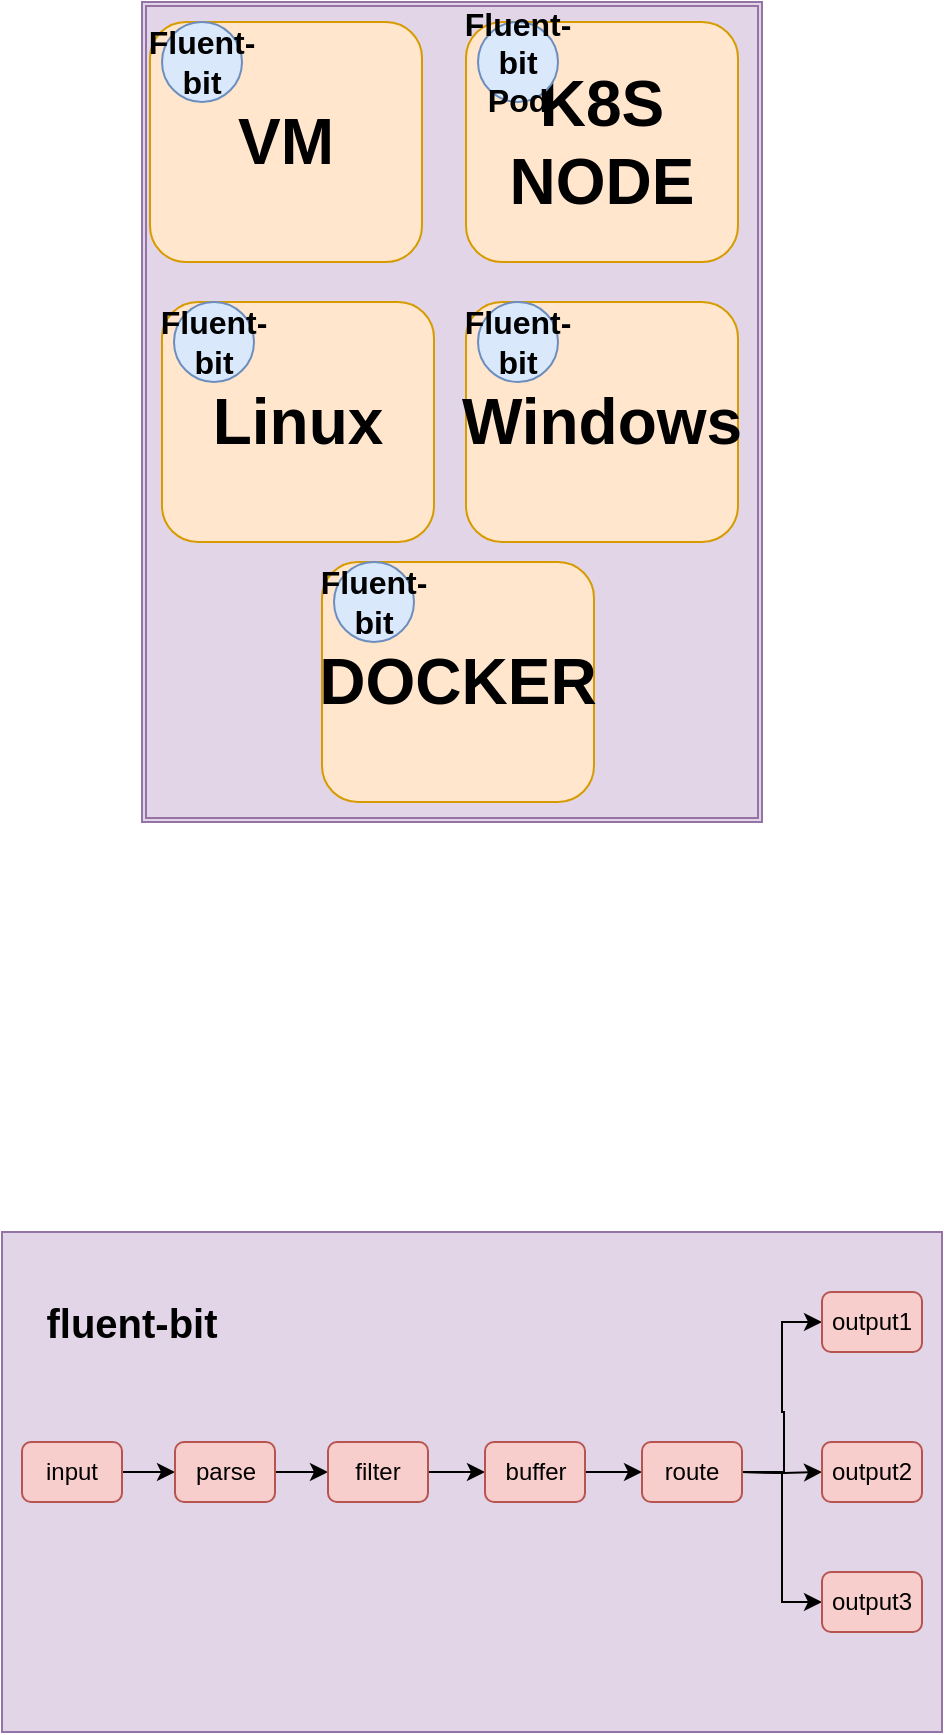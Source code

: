 <mxfile version="10.5.3" type="github"><diagram id="j2jiTDXL6wPrdQski3YU" name="Page-1"><mxGraphModel dx="1394" dy="764" grid="1" gridSize="10" guides="1" tooltips="1" connect="1" arrows="1" fold="1" page="1" pageScale="1" pageWidth="827" pageHeight="1169" math="0" shadow="0"><root><mxCell id="0"/><mxCell id="1" parent="0"/><mxCell id="vN4Pkr4Ei71GHaNhPRWM-37" value="" style="shape=ext;double=1;rounded=0;whiteSpace=wrap;html=1;fillColor=#e1d5e7;strokeColor=#9673a6;" vertex="1" parent="1"><mxGeometry x="240" y="135" width="310" height="410" as="geometry"/></mxCell><mxCell id="vN4Pkr4Ei71GHaNhPRWM-27" value="&lt;b&gt;&lt;font style=&quot;font-size: 32px&quot;&gt;VM&lt;/font&gt;&lt;/b&gt;" style="rounded=1;whiteSpace=wrap;html=1;fillColor=#ffe6cc;strokeColor=#d79b00;" vertex="1" parent="1"><mxGeometry x="244" y="145" width="136" height="120" as="geometry"/></mxCell><mxCell id="vN4Pkr4Ei71GHaNhPRWM-24" value="" style="rounded=0;whiteSpace=wrap;html=1;fillColor=#e1d5e7;strokeColor=#9673a6;" vertex="1" parent="1"><mxGeometry x="170" y="750" width="470" height="250" as="geometry"/></mxCell><mxCell id="vN4Pkr4Ei71GHaNhPRWM-19" style="edgeStyle=orthogonalEdgeStyle;rounded=0;orthogonalLoop=1;jettySize=auto;html=1;exitX=1;exitY=0.5;exitDx=0;exitDy=0;entryX=0;entryY=0.5;entryDx=0;entryDy=0;" edge="1" parent="1" source="vN4Pkr4Ei71GHaNhPRWM-1" target="vN4Pkr4Ei71GHaNhPRWM-2"><mxGeometry relative="1" as="geometry"/></mxCell><mxCell id="vN4Pkr4Ei71GHaNhPRWM-1" value="input" style="rounded=1;whiteSpace=wrap;html=1;fillColor=#f8cecc;strokeColor=#b85450;" vertex="1" parent="1"><mxGeometry x="180" y="855" width="50" height="30" as="geometry"/></mxCell><mxCell id="vN4Pkr4Ei71GHaNhPRWM-20" style="edgeStyle=orthogonalEdgeStyle;rounded=0;orthogonalLoop=1;jettySize=auto;html=1;exitX=1;exitY=0.5;exitDx=0;exitDy=0;entryX=0;entryY=0.5;entryDx=0;entryDy=0;" edge="1" parent="1" source="vN4Pkr4Ei71GHaNhPRWM-2" target="vN4Pkr4Ei71GHaNhPRWM-3"><mxGeometry relative="1" as="geometry"/></mxCell><mxCell id="vN4Pkr4Ei71GHaNhPRWM-2" value="parse" style="rounded=1;whiteSpace=wrap;html=1;fillColor=#f8cecc;strokeColor=#b85450;" vertex="1" parent="1"><mxGeometry x="256.5" y="855" width="50" height="30" as="geometry"/></mxCell><mxCell id="vN4Pkr4Ei71GHaNhPRWM-22" style="edgeStyle=orthogonalEdgeStyle;rounded=0;orthogonalLoop=1;jettySize=auto;html=1;exitX=1;exitY=0.5;exitDx=0;exitDy=0;entryX=0;entryY=0.5;entryDx=0;entryDy=0;" edge="1" parent="1" source="vN4Pkr4Ei71GHaNhPRWM-3" target="vN4Pkr4Ei71GHaNhPRWM-4"><mxGeometry relative="1" as="geometry"/></mxCell><mxCell id="vN4Pkr4Ei71GHaNhPRWM-3" value="filter" style="rounded=1;whiteSpace=wrap;html=1;fillColor=#f8cecc;strokeColor=#b85450;" vertex="1" parent="1"><mxGeometry x="333" y="855" width="50" height="30" as="geometry"/></mxCell><mxCell id="vN4Pkr4Ei71GHaNhPRWM-23" style="edgeStyle=orthogonalEdgeStyle;rounded=0;orthogonalLoop=1;jettySize=auto;html=1;exitX=1;exitY=0.5;exitDx=0;exitDy=0;entryX=0;entryY=0.5;entryDx=0;entryDy=0;" edge="1" parent="1" source="vN4Pkr4Ei71GHaNhPRWM-4" target="vN4Pkr4Ei71GHaNhPRWM-5"><mxGeometry relative="1" as="geometry"/></mxCell><mxCell id="vN4Pkr4Ei71GHaNhPRWM-4" value="buffer" style="rounded=1;whiteSpace=wrap;html=1;fillColor=#f8cecc;strokeColor=#b85450;" vertex="1" parent="1"><mxGeometry x="411.5" y="855" width="50" height="30" as="geometry"/></mxCell><mxCell id="vN4Pkr4Ei71GHaNhPRWM-10" value="" style="edgeStyle=orthogonalEdgeStyle;rounded=0;orthogonalLoop=1;jettySize=auto;html=1;" edge="1" parent="1" target="vN4Pkr4Ei71GHaNhPRWM-7"><mxGeometry relative="1" as="geometry"><mxPoint x="540" y="870" as="sourcePoint"/></mxGeometry></mxCell><mxCell id="vN4Pkr4Ei71GHaNhPRWM-11" style="edgeStyle=orthogonalEdgeStyle;rounded=0;orthogonalLoop=1;jettySize=auto;html=1;exitX=1;exitY=0.5;exitDx=0;exitDy=0;entryX=0;entryY=0.5;entryDx=0;entryDy=0;" edge="1" parent="1" target="vN4Pkr4Ei71GHaNhPRWM-8"><mxGeometry relative="1" as="geometry"><mxPoint x="540" y="870" as="sourcePoint"/></mxGeometry></mxCell><mxCell id="vN4Pkr4Ei71GHaNhPRWM-12" style="edgeStyle=orthogonalEdgeStyle;rounded=0;orthogonalLoop=1;jettySize=auto;html=1;exitX=1;exitY=0.5;exitDx=0;exitDy=0;entryX=0;entryY=0.5;entryDx=0;entryDy=0;exitPerimeter=0;" edge="1" parent="1" source="vN4Pkr4Ei71GHaNhPRWM-5" target="vN4Pkr4Ei71GHaNhPRWM-6"><mxGeometry relative="1" as="geometry"><mxPoint x="540" y="870" as="sourcePoint"/></mxGeometry></mxCell><mxCell id="vN4Pkr4Ei71GHaNhPRWM-5" value="route" style="rounded=1;whiteSpace=wrap;html=1;fillColor=#f8cecc;strokeColor=#b85450;" vertex="1" parent="1"><mxGeometry x="490" y="855" width="50" height="30" as="geometry"/></mxCell><mxCell id="vN4Pkr4Ei71GHaNhPRWM-6" value="output3" style="rounded=1;whiteSpace=wrap;html=1;fillColor=#f8cecc;strokeColor=#b85450;" vertex="1" parent="1"><mxGeometry x="580" y="920" width="50" height="30" as="geometry"/></mxCell><mxCell id="vN4Pkr4Ei71GHaNhPRWM-7" value="output2" style="rounded=1;whiteSpace=wrap;html=1;fillColor=#f8cecc;strokeColor=#b85450;" vertex="1" parent="1"><mxGeometry x="580" y="855" width="50" height="30" as="geometry"/></mxCell><mxCell id="vN4Pkr4Ei71GHaNhPRWM-8" value="output1" style="rounded=1;whiteSpace=wrap;html=1;fillColor=#f8cecc;strokeColor=#b85450;" vertex="1" parent="1"><mxGeometry x="580" y="780" width="50" height="30" as="geometry"/></mxCell><mxCell id="vN4Pkr4Ei71GHaNhPRWM-25" value="&lt;b&gt;&lt;font style=&quot;font-size: 20px&quot;&gt;fluent-bit&lt;/font&gt;&lt;/b&gt;" style="text;html=1;strokeColor=none;fillColor=none;align=center;verticalAlign=middle;whiteSpace=wrap;rounded=0;" vertex="1" parent="1"><mxGeometry x="190" y="770" width="90" height="50" as="geometry"/></mxCell><mxCell id="vN4Pkr4Ei71GHaNhPRWM-26" value="&lt;b style=&quot;font-size: 16px&quot;&gt;Fluent-bit&lt;/b&gt;&lt;br&gt;" style="ellipse;whiteSpace=wrap;html=1;aspect=fixed;fillColor=#dae8fc;strokeColor=#6c8ebf;" vertex="1" parent="1"><mxGeometry x="250" y="145" width="40" height="40" as="geometry"/></mxCell><mxCell id="vN4Pkr4Ei71GHaNhPRWM-29" value="&lt;b&gt;&lt;font style=&quot;font-size: 32px&quot;&gt;K8S&lt;br&gt;NODE&lt;/font&gt;&lt;/b&gt;" style="rounded=1;whiteSpace=wrap;html=1;fillColor=#ffe6cc;strokeColor=#d79b00;" vertex="1" parent="1"><mxGeometry x="402" y="145" width="136" height="120" as="geometry"/></mxCell><mxCell id="vN4Pkr4Ei71GHaNhPRWM-30" value="&lt;font style=&quot;font-size: 16px&quot;&gt;&lt;b&gt;Fluent-&lt;font style=&quot;font-size: 16px&quot;&gt;bit&lt;br&gt;&lt;/font&gt;&lt;/b&gt;&lt;b&gt;&lt;font style=&quot;font-size: 16px&quot;&gt;Pod&lt;/font&gt;&lt;/b&gt;&lt;/font&gt;&lt;br&gt;" style="ellipse;whiteSpace=wrap;html=1;aspect=fixed;fillColor=#dae8fc;strokeColor=#6c8ebf;" vertex="1" parent="1"><mxGeometry x="408" y="145" width="40" height="40" as="geometry"/></mxCell><mxCell id="vN4Pkr4Ei71GHaNhPRWM-31" value="&lt;span style=&quot;font-size: 32px&quot;&gt;&lt;b&gt;DOCKER&lt;/b&gt;&lt;/span&gt;&lt;br&gt;" style="rounded=1;whiteSpace=wrap;html=1;fillColor=#ffe6cc;strokeColor=#d79b00;" vertex="1" parent="1"><mxGeometry x="330" y="415" width="136" height="120" as="geometry"/></mxCell><mxCell id="vN4Pkr4Ei71GHaNhPRWM-32" value="&lt;font style=&quot;font-size: 16px&quot;&gt;&lt;b&gt;Fluent-&lt;font style=&quot;font-size: 16px&quot;&gt;bit&lt;/font&gt;&lt;/b&gt;&lt;/font&gt;&lt;br&gt;" style="ellipse;whiteSpace=wrap;html=1;aspect=fixed;fillColor=#dae8fc;strokeColor=#6c8ebf;" vertex="1" parent="1"><mxGeometry x="336" y="415" width="40" height="40" as="geometry"/></mxCell><mxCell id="vN4Pkr4Ei71GHaNhPRWM-33" value="&lt;span style=&quot;font-size: 32px&quot;&gt;&lt;b&gt;Linux&lt;/b&gt;&lt;/span&gt;&lt;br&gt;" style="rounded=1;whiteSpace=wrap;html=1;fillColor=#ffe6cc;strokeColor=#d79b00;" vertex="1" parent="1"><mxGeometry x="250" y="285" width="136" height="120" as="geometry"/></mxCell><mxCell id="vN4Pkr4Ei71GHaNhPRWM-34" value="&lt;font style=&quot;font-size: 16px&quot;&gt;&lt;b&gt;Fluent-&lt;font style=&quot;font-size: 16px&quot;&gt;bit&lt;/font&gt;&lt;/b&gt;&lt;/font&gt;&lt;br&gt;" style="ellipse;whiteSpace=wrap;html=1;aspect=fixed;fillColor=#dae8fc;strokeColor=#6c8ebf;" vertex="1" parent="1"><mxGeometry x="256" y="285" width="40" height="40" as="geometry"/></mxCell><mxCell id="vN4Pkr4Ei71GHaNhPRWM-35" value="&lt;span style=&quot;font-size: 32px&quot;&gt;&lt;b&gt;Windows&lt;/b&gt;&lt;/span&gt;&lt;br&gt;" style="rounded=1;whiteSpace=wrap;html=1;fillColor=#ffe6cc;strokeColor=#d79b00;" vertex="1" parent="1"><mxGeometry x="402" y="285" width="136" height="120" as="geometry"/></mxCell><mxCell id="vN4Pkr4Ei71GHaNhPRWM-36" value="&lt;font style=&quot;font-size: 16px&quot;&gt;&lt;b&gt;Fluent-&lt;font style=&quot;font-size: 16px&quot;&gt;bit&lt;/font&gt;&lt;/b&gt;&lt;/font&gt;&lt;br&gt;" style="ellipse;whiteSpace=wrap;html=1;aspect=fixed;fillColor=#dae8fc;strokeColor=#6c8ebf;" vertex="1" parent="1"><mxGeometry x="408" y="285" width="40" height="40" as="geometry"/></mxCell></root></mxGraphModel></diagram></mxfile>